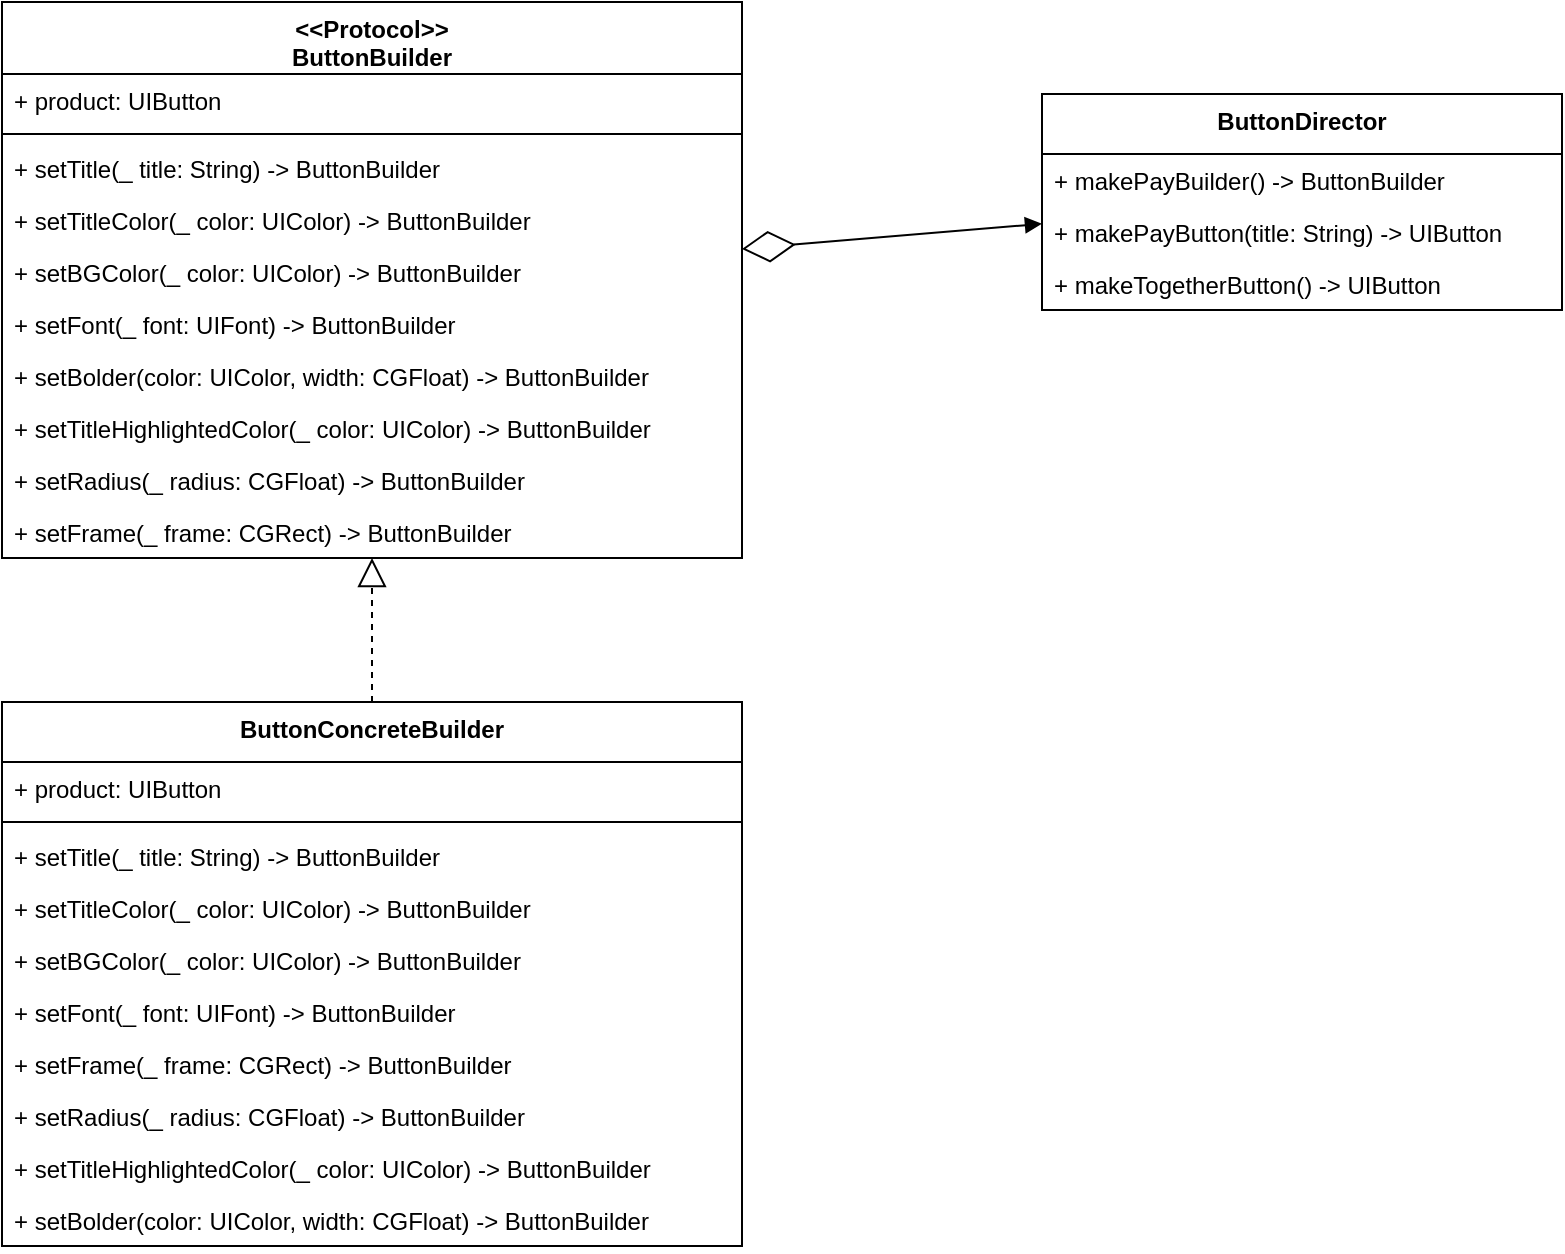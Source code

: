 <mxfile version="13.7.9" type="device"><diagram id="rFGA2lZrxEe51eHB0kH6" name="페이지-1"><mxGraphModel dx="1106" dy="852" grid="1" gridSize="10" guides="1" tooltips="1" connect="1" arrows="1" fold="1" page="1" pageScale="1" pageWidth="1169" pageHeight="827" math="0" shadow="0"><root><mxCell id="0"/><mxCell id="1" parent="0"/><mxCell id="UgP7WKz2ddseYL00N6ri-17" value="" style="endArrow=block;dashed=1;endFill=0;endSize=12;html=1;" edge="1" parent="1" source="UgP7WKz2ddseYL00N6ri-9" target="UgP7WKz2ddseYL00N6ri-2"><mxGeometry width="160" relative="1" as="geometry"><mxPoint x="10" y="400" as="sourcePoint"/><mxPoint x="170" y="400" as="targetPoint"/></mxGeometry></mxCell><mxCell id="UgP7WKz2ddseYL00N6ri-26" value="" style="endArrow=diamondThin;endFill=0;endSize=24;html=1;startArrow=block;startFill=1;" edge="1" parent="1" source="UgP7WKz2ddseYL00N6ri-18" target="UgP7WKz2ddseYL00N6ri-2"><mxGeometry width="160" relative="1" as="geometry"><mxPoint x="580" y="410" as="sourcePoint"/><mxPoint x="740" y="410" as="targetPoint"/></mxGeometry></mxCell><mxCell id="UgP7WKz2ddseYL00N6ri-18" value="ButtonDirector" style="swimlane;fontStyle=1;align=center;verticalAlign=top;childLayout=stackLayout;horizontal=1;startSize=30;horizontalStack=0;resizeParent=1;resizeParentMax=0;resizeLast=0;collapsible=1;marginBottom=0;" vertex="1" parent="1"><mxGeometry x="680" y="146" width="260" height="108" as="geometry"/></mxCell><mxCell id="UgP7WKz2ddseYL00N6ri-21" value="+ makePayBuilder() -&gt; ButtonBuilder" style="text;strokeColor=none;fillColor=none;align=left;verticalAlign=top;spacingLeft=4;spacingRight=4;overflow=hidden;rotatable=0;points=[[0,0.5],[1,0.5]];portConstraint=eastwest;" vertex="1" parent="UgP7WKz2ddseYL00N6ri-18"><mxGeometry y="30" width="260" height="26" as="geometry"/></mxCell><mxCell id="UgP7WKz2ddseYL00N6ri-25" value="+ makePayButton(title: String) -&gt; UIButton" style="text;strokeColor=none;fillColor=none;align=left;verticalAlign=top;spacingLeft=4;spacingRight=4;overflow=hidden;rotatable=0;points=[[0,0.5],[1,0.5]];portConstraint=eastwest;" vertex="1" parent="UgP7WKz2ddseYL00N6ri-18"><mxGeometry y="56" width="260" height="26" as="geometry"/></mxCell><mxCell id="UgP7WKz2ddseYL00N6ri-31" value="+ makeTogetherButton() -&gt; UIButton" style="text;strokeColor=none;fillColor=none;align=left;verticalAlign=top;spacingLeft=4;spacingRight=4;overflow=hidden;rotatable=0;points=[[0,0.5],[1,0.5]];portConstraint=eastwest;" vertex="1" parent="UgP7WKz2ddseYL00N6ri-18"><mxGeometry y="82" width="260" height="26" as="geometry"/></mxCell><mxCell id="UgP7WKz2ddseYL00N6ri-9" value="ButtonConcreteBuilder" style="swimlane;fontStyle=1;align=center;verticalAlign=top;childLayout=stackLayout;horizontal=1;startSize=30;horizontalStack=0;resizeParent=1;resizeParentMax=0;resizeLast=0;collapsible=1;marginBottom=0;" vertex="1" parent="1"><mxGeometry x="160" y="450" width="370" height="272" as="geometry"/></mxCell><mxCell id="UgP7WKz2ddseYL00N6ri-10" value="+ product: UIButton" style="text;strokeColor=none;fillColor=none;align=left;verticalAlign=top;spacingLeft=4;spacingRight=4;overflow=hidden;rotatable=0;points=[[0,0.5],[1,0.5]];portConstraint=eastwest;" vertex="1" parent="UgP7WKz2ddseYL00N6ri-9"><mxGeometry y="30" width="370" height="26" as="geometry"/></mxCell><mxCell id="UgP7WKz2ddseYL00N6ri-11" value="" style="line;strokeWidth=1;fillColor=none;align=left;verticalAlign=middle;spacingTop=-1;spacingLeft=3;spacingRight=3;rotatable=0;labelPosition=right;points=[];portConstraint=eastwest;" vertex="1" parent="UgP7WKz2ddseYL00N6ri-9"><mxGeometry y="56" width="370" height="8" as="geometry"/></mxCell><mxCell id="UgP7WKz2ddseYL00N6ri-12" value="+ setTitle(_ title: String) -&gt; ButtonBuilder" style="text;strokeColor=none;fillColor=none;align=left;verticalAlign=top;spacingLeft=4;spacingRight=4;overflow=hidden;rotatable=0;points=[[0,0.5],[1,0.5]];portConstraint=eastwest;" vertex="1" parent="UgP7WKz2ddseYL00N6ri-9"><mxGeometry y="64" width="370" height="26" as="geometry"/></mxCell><mxCell id="UgP7WKz2ddseYL00N6ri-13" value="+ setTitleColor(_ color: UIColor) -&gt; ButtonBuilder" style="text;strokeColor=none;fillColor=none;align=left;verticalAlign=top;spacingLeft=4;spacingRight=4;overflow=hidden;rotatable=0;points=[[0,0.5],[1,0.5]];portConstraint=eastwest;" vertex="1" parent="UgP7WKz2ddseYL00N6ri-9"><mxGeometry y="90" width="370" height="26" as="geometry"/></mxCell><mxCell id="UgP7WKz2ddseYL00N6ri-14" value="+ setBGColor(_ color: UIColor) -&gt; ButtonBuilder" style="text;strokeColor=none;fillColor=none;align=left;verticalAlign=top;spacingLeft=4;spacingRight=4;overflow=hidden;rotatable=0;points=[[0,0.5],[1,0.5]];portConstraint=eastwest;" vertex="1" parent="UgP7WKz2ddseYL00N6ri-9"><mxGeometry y="116" width="370" height="26" as="geometry"/></mxCell><mxCell id="UgP7WKz2ddseYL00N6ri-15" value="+ setFont(_ font: UIFont) -&gt; ButtonBuilder" style="text;strokeColor=none;fillColor=none;align=left;verticalAlign=top;spacingLeft=4;spacingRight=4;overflow=hidden;rotatable=0;points=[[0,0.5],[1,0.5]];portConstraint=eastwest;" vertex="1" parent="UgP7WKz2ddseYL00N6ri-9"><mxGeometry y="142" width="370" height="26" as="geometry"/></mxCell><mxCell id="UgP7WKz2ddseYL00N6ri-27" value="+ setFrame(_ frame: CGRect) -&gt; ButtonBuilder" style="text;strokeColor=none;fillColor=none;align=left;verticalAlign=top;spacingLeft=4;spacingRight=4;overflow=hidden;rotatable=0;points=[[0,0.5],[1,0.5]];portConstraint=eastwest;" vertex="1" parent="UgP7WKz2ddseYL00N6ri-9"><mxGeometry y="168" width="370" height="26" as="geometry"/></mxCell><mxCell id="UgP7WKz2ddseYL00N6ri-28" value="+ setRadius(_ radius: CGFloat) -&gt; ButtonBuilder" style="text;strokeColor=none;fillColor=none;align=left;verticalAlign=top;spacingLeft=4;spacingRight=4;overflow=hidden;rotatable=0;points=[[0,0.5],[1,0.5]];portConstraint=eastwest;" vertex="1" parent="UgP7WKz2ddseYL00N6ri-9"><mxGeometry y="194" width="370" height="26" as="geometry"/></mxCell><mxCell id="UgP7WKz2ddseYL00N6ri-29" value="+ setTitleHighlightedColor(_ color: UIColor) -&gt; ButtonBuilder" style="text;strokeColor=none;fillColor=none;align=left;verticalAlign=top;spacingLeft=4;spacingRight=4;overflow=hidden;rotatable=0;points=[[0,0.5],[1,0.5]];portConstraint=eastwest;" vertex="1" parent="UgP7WKz2ddseYL00N6ri-9"><mxGeometry y="220" width="370" height="26" as="geometry"/></mxCell><mxCell id="UgP7WKz2ddseYL00N6ri-30" value="+ setBolder(color: UIColor, width: CGFloat) -&gt; ButtonBuilder" style="text;strokeColor=none;fillColor=none;align=left;verticalAlign=top;spacingLeft=4;spacingRight=4;overflow=hidden;rotatable=0;points=[[0,0.5],[1,0.5]];portConstraint=eastwest;" vertex="1" parent="UgP7WKz2ddseYL00N6ri-9"><mxGeometry y="246" width="370" height="26" as="geometry"/></mxCell><mxCell id="UgP7WKz2ddseYL00N6ri-2" value="&lt;&lt;Protocol&gt;&gt;&#10;ButtonBuilder" style="swimlane;fontStyle=1;align=center;verticalAlign=top;childLayout=stackLayout;horizontal=1;startSize=36;horizontalStack=0;resizeParent=1;resizeParentMax=0;resizeLast=0;collapsible=1;marginBottom=0;" vertex="1" parent="1"><mxGeometry x="160" y="100" width="370" height="278" as="geometry"/></mxCell><mxCell id="UgP7WKz2ddseYL00N6ri-3" value="+ product: UIButton" style="text;strokeColor=none;fillColor=none;align=left;verticalAlign=top;spacingLeft=4;spacingRight=4;overflow=hidden;rotatable=0;points=[[0,0.5],[1,0.5]];portConstraint=eastwest;" vertex="1" parent="UgP7WKz2ddseYL00N6ri-2"><mxGeometry y="36" width="370" height="26" as="geometry"/></mxCell><mxCell id="UgP7WKz2ddseYL00N6ri-4" value="" style="line;strokeWidth=1;fillColor=none;align=left;verticalAlign=middle;spacingTop=-1;spacingLeft=3;spacingRight=3;rotatable=0;labelPosition=right;points=[];portConstraint=eastwest;" vertex="1" parent="UgP7WKz2ddseYL00N6ri-2"><mxGeometry y="62" width="370" height="8" as="geometry"/></mxCell><mxCell id="UgP7WKz2ddseYL00N6ri-5" value="+ setTitle(_ title: String) -&gt; ButtonBuilder" style="text;strokeColor=none;fillColor=none;align=left;verticalAlign=top;spacingLeft=4;spacingRight=4;overflow=hidden;rotatable=0;points=[[0,0.5],[1,0.5]];portConstraint=eastwest;" vertex="1" parent="UgP7WKz2ddseYL00N6ri-2"><mxGeometry y="70" width="370" height="26" as="geometry"/></mxCell><mxCell id="UgP7WKz2ddseYL00N6ri-6" value="+ setTitleColor(_ color: UIColor) -&gt; ButtonBuilder" style="text;strokeColor=none;fillColor=none;align=left;verticalAlign=top;spacingLeft=4;spacingRight=4;overflow=hidden;rotatable=0;points=[[0,0.5],[1,0.5]];portConstraint=eastwest;" vertex="1" parent="UgP7WKz2ddseYL00N6ri-2"><mxGeometry y="96" width="370" height="26" as="geometry"/></mxCell><mxCell id="UgP7WKz2ddseYL00N6ri-7" value="+ setBGColor(_ color: UIColor) -&gt; ButtonBuilder" style="text;strokeColor=none;fillColor=none;align=left;verticalAlign=top;spacingLeft=4;spacingRight=4;overflow=hidden;rotatable=0;points=[[0,0.5],[1,0.5]];portConstraint=eastwest;" vertex="1" parent="UgP7WKz2ddseYL00N6ri-2"><mxGeometry y="122" width="370" height="26" as="geometry"/></mxCell><mxCell id="UgP7WKz2ddseYL00N6ri-8" value="+ setFont(_ font: UIFont) -&gt; ButtonBuilder" style="text;strokeColor=none;fillColor=none;align=left;verticalAlign=top;spacingLeft=4;spacingRight=4;overflow=hidden;rotatable=0;points=[[0,0.5],[1,0.5]];portConstraint=eastwest;" vertex="1" parent="UgP7WKz2ddseYL00N6ri-2"><mxGeometry y="148" width="370" height="26" as="geometry"/></mxCell><mxCell id="UgP7WKz2ddseYL00N6ri-35" value="+ setBolder(color: UIColor, width: CGFloat) -&gt; ButtonBuilder" style="text;strokeColor=none;fillColor=none;align=left;verticalAlign=top;spacingLeft=4;spacingRight=4;overflow=hidden;rotatable=0;points=[[0,0.5],[1,0.5]];portConstraint=eastwest;" vertex="1" parent="UgP7WKz2ddseYL00N6ri-2"><mxGeometry y="174" width="370" height="26" as="geometry"/></mxCell><mxCell id="UgP7WKz2ddseYL00N6ri-34" value="+ setTitleHighlightedColor(_ color: UIColor) -&gt; ButtonBuilder" style="text;strokeColor=none;fillColor=none;align=left;verticalAlign=top;spacingLeft=4;spacingRight=4;overflow=hidden;rotatable=0;points=[[0,0.5],[1,0.5]];portConstraint=eastwest;" vertex="1" parent="UgP7WKz2ddseYL00N6ri-2"><mxGeometry y="200" width="370" height="26" as="geometry"/></mxCell><mxCell id="UgP7WKz2ddseYL00N6ri-33" value="+ setRadius(_ radius: CGFloat) -&gt; ButtonBuilder" style="text;strokeColor=none;fillColor=none;align=left;verticalAlign=top;spacingLeft=4;spacingRight=4;overflow=hidden;rotatable=0;points=[[0,0.5],[1,0.5]];portConstraint=eastwest;" vertex="1" parent="UgP7WKz2ddseYL00N6ri-2"><mxGeometry y="226" width="370" height="26" as="geometry"/></mxCell><mxCell id="UgP7WKz2ddseYL00N6ri-32" value="+ setFrame(_ frame: CGRect) -&gt; ButtonBuilder" style="text;strokeColor=none;fillColor=none;align=left;verticalAlign=top;spacingLeft=4;spacingRight=4;overflow=hidden;rotatable=0;points=[[0,0.5],[1,0.5]];portConstraint=eastwest;" vertex="1" parent="UgP7WKz2ddseYL00N6ri-2"><mxGeometry y="252" width="370" height="26" as="geometry"/></mxCell></root></mxGraphModel></diagram></mxfile>